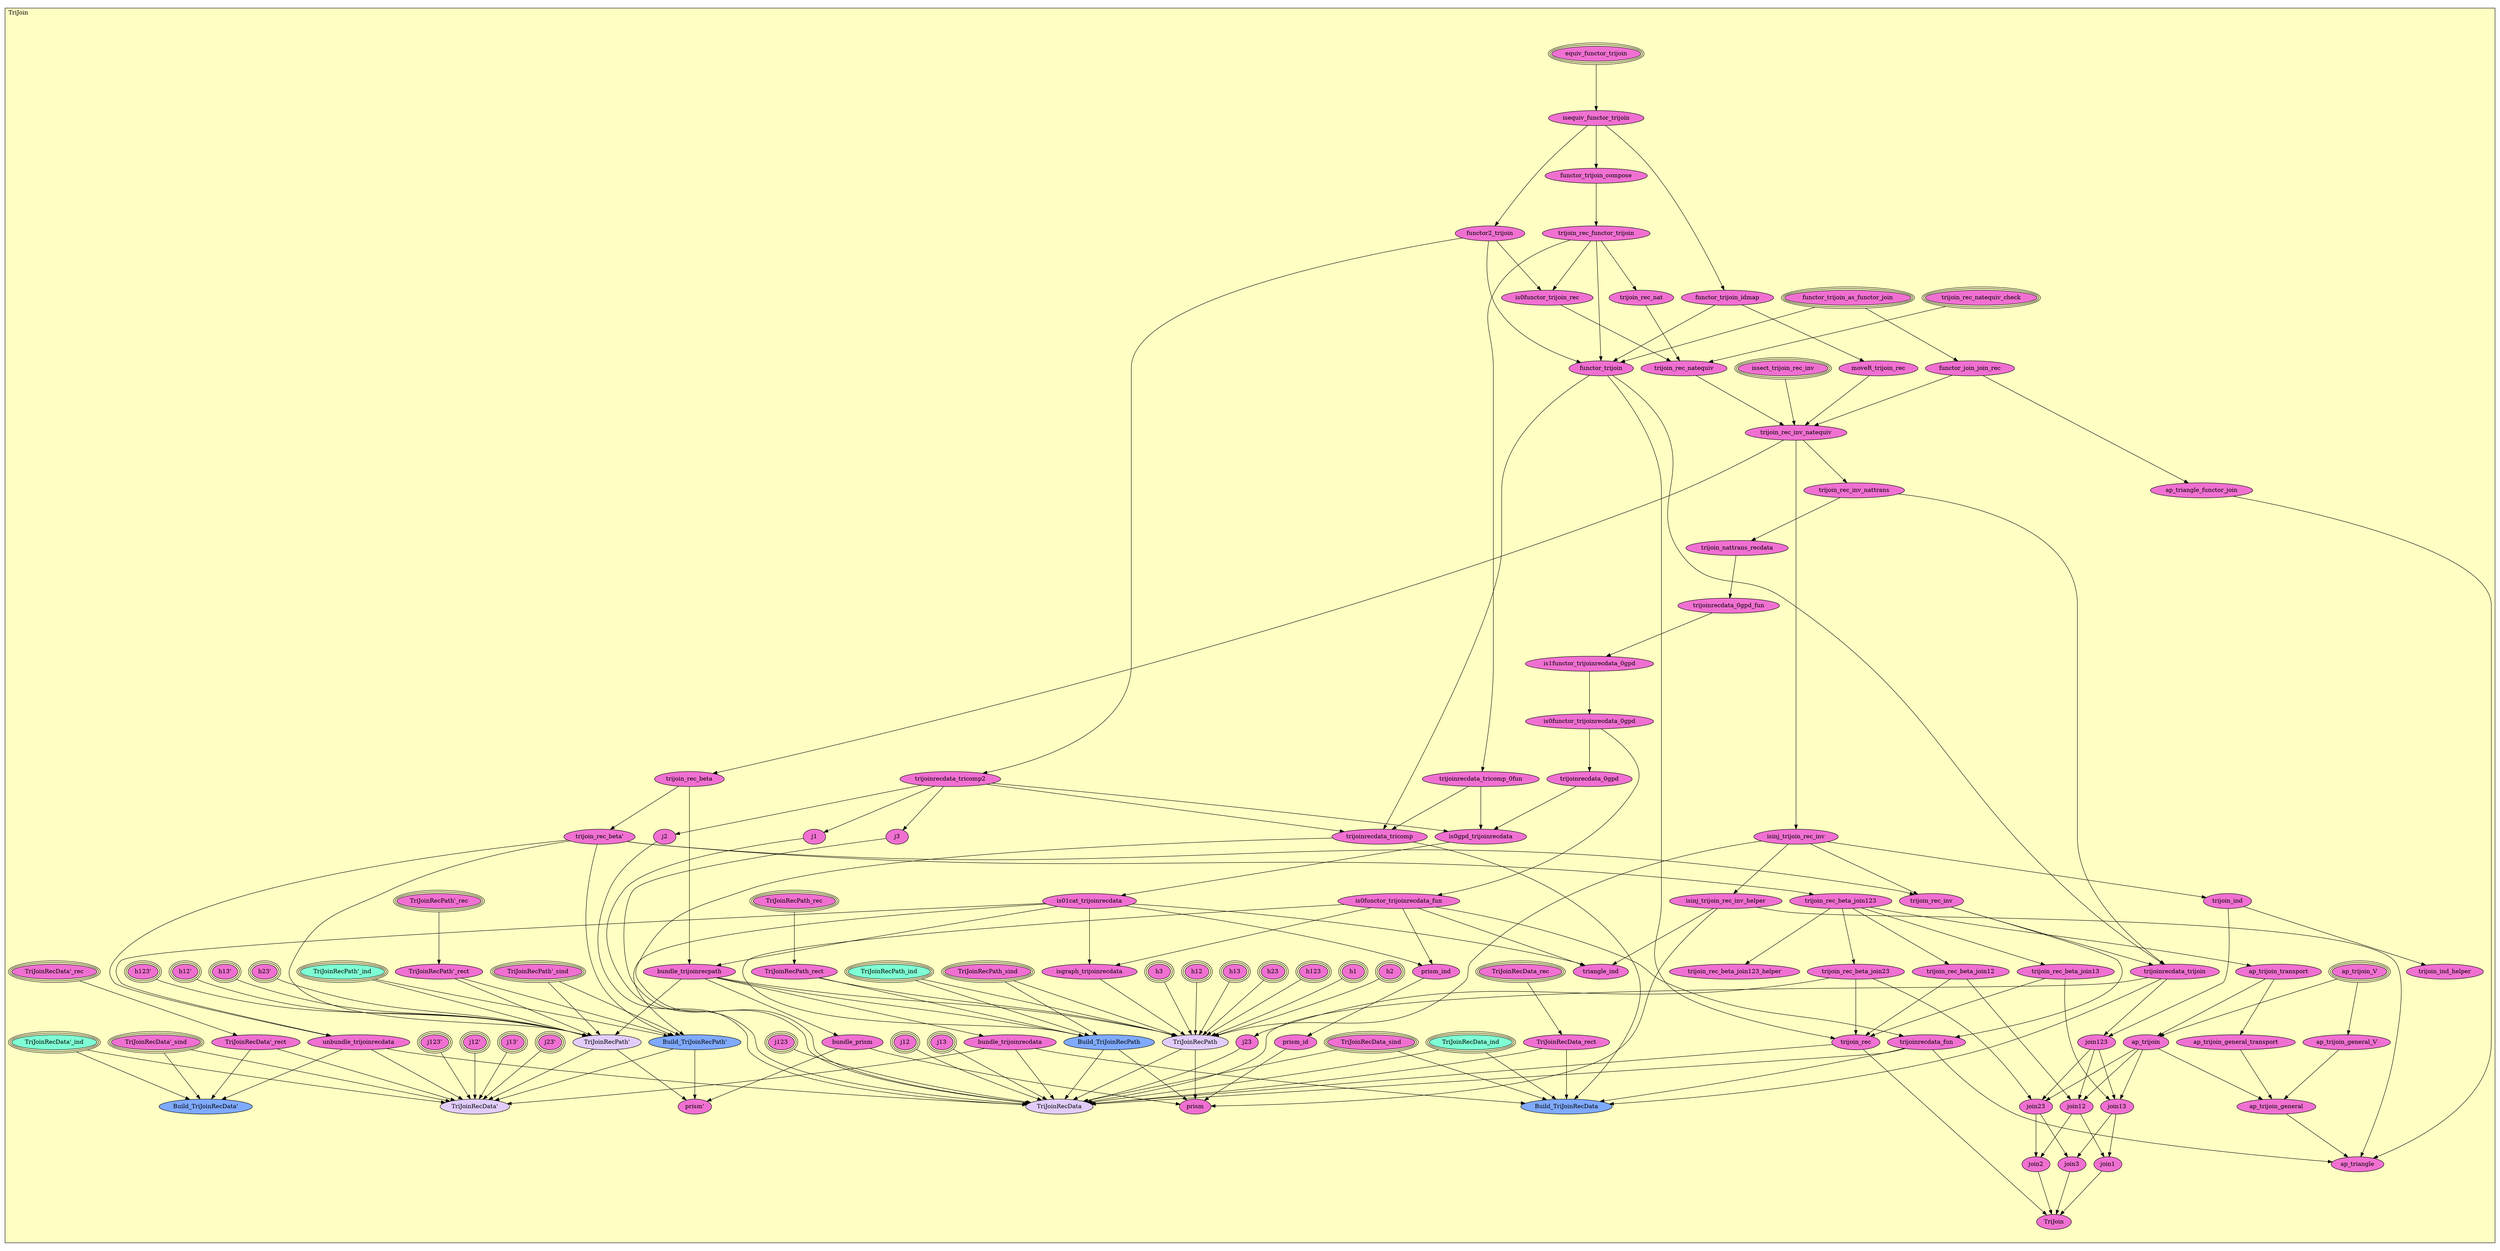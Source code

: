 digraph HoTT_Homotopy_Join_TriJoin {
  graph [ratio=0.5]
  node [style=filled]
TriJoin_functor_trijoin_as_functor_join [label="functor_trijoin_as_functor_join", URL=<TriJoin.html#functor_trijoin_as_functor_join>, peripheries=3, fillcolor="#F070D1"] ;
TriJoin_functor_join_join_rec [label="functor_join_join_rec", URL=<TriJoin.html#functor_join_join_rec>, fillcolor="#F070D1"] ;
TriJoin_ap_triangle_functor_join [label="ap_triangle_functor_join", URL=<TriJoin.html#ap_triangle_functor_join>, fillcolor="#F070D1"] ;
TriJoin_equiv_functor_trijoin [label="equiv_functor_trijoin", URL=<TriJoin.html#equiv_functor_trijoin>, peripheries=3, fillcolor="#F070D1"] ;
TriJoin_isequiv_functor_trijoin [label="isequiv_functor_trijoin", URL=<TriJoin.html#isequiv_functor_trijoin>, fillcolor="#F070D1"] ;
TriJoin_functor2_trijoin [label="functor2_trijoin", URL=<TriJoin.html#functor2_trijoin>, fillcolor="#F070D1"] ;
TriJoin_functor_trijoin_idmap [label="functor_trijoin_idmap", URL=<TriJoin.html#functor_trijoin_idmap>, fillcolor="#F070D1"] ;
TriJoin_functor_trijoin_compose [label="functor_trijoin_compose", URL=<TriJoin.html#functor_trijoin_compose>, fillcolor="#F070D1"] ;
TriJoin_trijoin_rec_functor_trijoin [label="trijoin_rec_functor_trijoin", URL=<TriJoin.html#trijoin_rec_functor_trijoin>, fillcolor="#F070D1"] ;
TriJoin_functor_trijoin [label="functor_trijoin", URL=<TriJoin.html#functor_trijoin>, fillcolor="#F070D1"] ;
TriJoin_trijoinrecdata_tricomp2 [label="trijoinrecdata_tricomp2", URL=<TriJoin.html#trijoinrecdata_tricomp2>, fillcolor="#F070D1"] ;
TriJoin_trijoinrecdata_tricomp_0fun [label="trijoinrecdata_tricomp_0fun", URL=<TriJoin.html#trijoinrecdata_tricomp_0fun>, fillcolor="#F070D1"] ;
TriJoin_trijoinrecdata_tricomp [label="trijoinrecdata_tricomp", URL=<TriJoin.html#trijoinrecdata_tricomp>, fillcolor="#F070D1"] ;
TriJoin_moveR_trijoin_rec [label="moveR_trijoin_rec", URL=<TriJoin.html#moveR_trijoin_rec>, fillcolor="#F070D1"] ;
TriJoin_issect_trijoin_rec_inv [label="issect_trijoin_rec_inv", URL=<TriJoin.html#issect_trijoin_rec_inv>, peripheries=3, fillcolor="#F070D1"] ;
TriJoin_trijoin_rec_nat [label="trijoin_rec_nat", URL=<TriJoin.html#trijoin_rec_nat>, fillcolor="#F070D1"] ;
TriJoin_is0functor_trijoin_rec [label="is0functor_trijoin_rec", URL=<TriJoin.html#is0functor_trijoin_rec>, fillcolor="#F070D1"] ;
TriJoin_trijoin_rec_natequiv_check [label="trijoin_rec_natequiv_check", URL=<TriJoin.html#trijoin_rec_natequiv_check>, peripheries=3, fillcolor="#F070D1"] ;
TriJoin_trijoin_rec_natequiv [label="trijoin_rec_natequiv", URL=<TriJoin.html#trijoin_rec_natequiv>, fillcolor="#F070D1"] ;
TriJoin_trijoin_rec_inv_natequiv [label="trijoin_rec_inv_natequiv", URL=<TriJoin.html#trijoin_rec_inv_natequiv>, fillcolor="#F070D1"] ;
TriJoin_trijoin_rec_inv_nattrans [label="trijoin_rec_inv_nattrans", URL=<TriJoin.html#trijoin_rec_inv_nattrans>, fillcolor="#F070D1"] ;
TriJoin_trijoin_nattrans_recdata [label="trijoin_nattrans_recdata", URL=<TriJoin.html#trijoin_nattrans_recdata>, fillcolor="#F070D1"] ;
TriJoin_trijoinrecdata_0gpd_fun [label="trijoinrecdata_0gpd_fun", URL=<TriJoin.html#trijoinrecdata_0gpd_fun>, fillcolor="#F070D1"] ;
TriJoin_is1functor_trijoinrecdata_0gpd [label="is1functor_trijoinrecdata_0gpd", URL=<TriJoin.html#is1functor_trijoinrecdata_0gpd>, fillcolor="#F070D1"] ;
TriJoin_is0functor_trijoinrecdata_0gpd [label="is0functor_trijoinrecdata_0gpd", URL=<TriJoin.html#is0functor_trijoinrecdata_0gpd>, fillcolor="#F070D1"] ;
TriJoin_is0functor_trijoinrecdata_fun [label="is0functor_trijoinrecdata_fun", URL=<TriJoin.html#is0functor_trijoinrecdata_fun>, fillcolor="#F070D1"] ;
TriJoin_trijoinrecdata_0gpd [label="trijoinrecdata_0gpd", URL=<TriJoin.html#trijoinrecdata_0gpd>, fillcolor="#F070D1"] ;
TriJoin_is0gpd_trijoinrecdata [label="is0gpd_trijoinrecdata", URL=<TriJoin.html#is0gpd_trijoinrecdata>, fillcolor="#F070D1"] ;
TriJoin_is01cat_trijoinrecdata [label="is01cat_trijoinrecdata", URL=<TriJoin.html#is01cat_trijoinrecdata>, fillcolor="#F070D1"] ;
TriJoin_isgraph_trijoinrecdata [label="isgraph_trijoinrecdata", URL=<TriJoin.html#isgraph_trijoinrecdata>, fillcolor="#F070D1"] ;
TriJoin_prism_ind [label="prism_ind", URL=<TriJoin.html#prism_ind>, fillcolor="#F070D1"] ;
TriJoin_isinj_trijoin_rec_inv [label="isinj_trijoin_rec_inv", URL=<TriJoin.html#isinj_trijoin_rec_inv>, fillcolor="#F070D1"] ;
TriJoin_isinj_trijoin_rec_inv_helper [label="isinj_trijoin_rec_inv_helper", URL=<TriJoin.html#isinj_trijoin_rec_inv_helper>, fillcolor="#F070D1"] ;
TriJoin_triangle_ind [label="triangle_ind", URL=<TriJoin.html#triangle_ind>, fillcolor="#F070D1"] ;
TriJoin_trijoin_rec_beta [label="trijoin_rec_beta", URL=<TriJoin.html#trijoin_rec_beta>, fillcolor="#F070D1"] ;
TriJoin_trijoin_rec_beta_ [label="trijoin_rec_beta'", URL=<TriJoin.html#trijoin_rec_beta'>, fillcolor="#F070D1"] ;
TriJoin_bundle_trijoinrecpath [label="bundle_trijoinrecpath", URL=<TriJoin.html#bundle_trijoinrecpath>, fillcolor="#F070D1"] ;
TriJoin_bundle_prism [label="bundle_prism", URL=<TriJoin.html#bundle_prism>, fillcolor="#F070D1"] ;
TriJoin_unbundle_trijoinrecdata [label="unbundle_trijoinrecdata", URL=<TriJoin.html#unbundle_trijoinrecdata>, fillcolor="#F070D1"] ;
TriJoin_bundle_trijoinrecdata [label="bundle_trijoinrecdata", URL=<TriJoin.html#bundle_trijoinrecdata>, fillcolor="#F070D1"] ;
TriJoin_h123_ [label="h123'", URL=<TriJoin.html#h123'>, peripheries=3, fillcolor="#F070D1"] ;
TriJoin_h23_ [label="h23'", URL=<TriJoin.html#h23'>, peripheries=3, fillcolor="#F070D1"] ;
TriJoin_h13_ [label="h13'", URL=<TriJoin.html#h13'>, peripheries=3, fillcolor="#F070D1"] ;
TriJoin_h12_ [label="h12'", URL=<TriJoin.html#h12'>, peripheries=3, fillcolor="#F070D1"] ;
TriJoin_TriJoinRecPath__sind [label="TriJoinRecPath'_sind", URL=<TriJoin.html#TriJoinRecPath'_sind>, peripheries=3, fillcolor="#F070D1"] ;
TriJoin_TriJoinRecPath__rec [label="TriJoinRecPath'_rec", URL=<TriJoin.html#TriJoinRecPath'_rec>, peripheries=3, fillcolor="#F070D1"] ;
TriJoin_TriJoinRecPath__ind [label="TriJoinRecPath'_ind", URL=<TriJoin.html#TriJoinRecPath'_ind>, peripheries=3, fillcolor="#7FFFD4"] ;
TriJoin_TriJoinRecPath__rect [label="TriJoinRecPath'_rect", URL=<TriJoin.html#TriJoinRecPath'_rect>, fillcolor="#F070D1"] ;
TriJoin_Build_TriJoinRecPath_ [label="Build_TriJoinRecPath'", URL=<TriJoin.html#Build_TriJoinRecPath'>, fillcolor="#7FAAFF"] ;
TriJoin_TriJoinRecPath_ [label="TriJoinRecPath'", URL=<TriJoin.html#TriJoinRecPath'>, fillcolor="#E2CDFA"] ;
TriJoin_prism_ [label="prism'", URL=<TriJoin.html#prism'>, fillcolor="#F070D1"] ;
TriJoin_j123_ [label="j123'", URL=<TriJoin.html#j123'>, peripheries=3, fillcolor="#F070D1"] ;
TriJoin_j23_ [label="j23'", URL=<TriJoin.html#j23'>, peripheries=3, fillcolor="#F070D1"] ;
TriJoin_j13_ [label="j13'", URL=<TriJoin.html#j13'>, peripheries=3, fillcolor="#F070D1"] ;
TriJoin_j12_ [label="j12'", URL=<TriJoin.html#j12'>, peripheries=3, fillcolor="#F070D1"] ;
TriJoin_TriJoinRecData__sind [label="TriJoinRecData'_sind", URL=<TriJoin.html#TriJoinRecData'_sind>, peripheries=3, fillcolor="#F070D1"] ;
TriJoin_TriJoinRecData__rec [label="TriJoinRecData'_rec", URL=<TriJoin.html#TriJoinRecData'_rec>, peripheries=3, fillcolor="#F070D1"] ;
TriJoin_TriJoinRecData__ind [label="TriJoinRecData'_ind", URL=<TriJoin.html#TriJoinRecData'_ind>, peripheries=3, fillcolor="#7FFFD4"] ;
TriJoin_TriJoinRecData__rect [label="TriJoinRecData'_rect", URL=<TriJoin.html#TriJoinRecData'_rect>, fillcolor="#F070D1"] ;
TriJoin_Build_TriJoinRecData_ [label="Build_TriJoinRecData'", URL=<TriJoin.html#Build_TriJoinRecData'>, fillcolor="#7FAAFF"] ;
TriJoin_TriJoinRecData_ [label="TriJoinRecData'", URL=<TriJoin.html#TriJoinRecData'>, fillcolor="#E2CDFA"] ;
TriJoin_h123 [label="h123", URL=<TriJoin.html#h123>, peripheries=3, fillcolor="#F070D1"] ;
TriJoin_h23 [label="h23", URL=<TriJoin.html#h23>, peripheries=3, fillcolor="#F070D1"] ;
TriJoin_h13 [label="h13", URL=<TriJoin.html#h13>, peripheries=3, fillcolor="#F070D1"] ;
TriJoin_h12 [label="h12", URL=<TriJoin.html#h12>, peripheries=3, fillcolor="#F070D1"] ;
TriJoin_h3 [label="h3", URL=<TriJoin.html#h3>, peripheries=3, fillcolor="#F070D1"] ;
TriJoin_h2 [label="h2", URL=<TriJoin.html#h2>, peripheries=3, fillcolor="#F070D1"] ;
TriJoin_h1 [label="h1", URL=<TriJoin.html#h1>, peripheries=3, fillcolor="#F070D1"] ;
TriJoin_TriJoinRecPath_sind [label="TriJoinRecPath_sind", URL=<TriJoin.html#TriJoinRecPath_sind>, peripheries=3, fillcolor="#F070D1"] ;
TriJoin_TriJoinRecPath_rec [label="TriJoinRecPath_rec", URL=<TriJoin.html#TriJoinRecPath_rec>, peripheries=3, fillcolor="#F070D1"] ;
TriJoin_TriJoinRecPath_ind [label="TriJoinRecPath_ind", URL=<TriJoin.html#TriJoinRecPath_ind>, peripheries=3, fillcolor="#7FFFD4"] ;
TriJoin_TriJoinRecPath_rect [label="TriJoinRecPath_rect", URL=<TriJoin.html#TriJoinRecPath_rect>, fillcolor="#F070D1"] ;
TriJoin_Build_TriJoinRecPath [label="Build_TriJoinRecPath", URL=<TriJoin.html#Build_TriJoinRecPath>, fillcolor="#7FAAFF"] ;
TriJoin_TriJoinRecPath [label="TriJoinRecPath", URL=<TriJoin.html#TriJoinRecPath>, fillcolor="#E2CDFA"] ;
TriJoin_prism_id [label="prism_id", URL=<TriJoin.html#prism_id>, fillcolor="#F070D1"] ;
TriJoin_prism [label="prism", URL=<TriJoin.html#prism>, fillcolor="#F070D1"] ;
TriJoin_trijoin_rec_inv [label="trijoin_rec_inv", URL=<TriJoin.html#trijoin_rec_inv>, fillcolor="#F070D1"] ;
TriJoin_trijoinrecdata_trijoin [label="trijoinrecdata_trijoin", URL=<TriJoin.html#trijoinrecdata_trijoin>, fillcolor="#F070D1"] ;
TriJoin_trijoinrecdata_fun [label="trijoinrecdata_fun", URL=<TriJoin.html#trijoinrecdata_fun>, fillcolor="#F070D1"] ;
TriJoin_trijoin_rec_beta_join123 [label="trijoin_rec_beta_join123", URL=<TriJoin.html#trijoin_rec_beta_join123>, fillcolor="#F070D1"] ;
TriJoin_trijoin_rec_beta_join123_helper [label="trijoin_rec_beta_join123_helper", URL=<TriJoin.html#trijoin_rec_beta_join123_helper>, fillcolor="#F070D1"] ;
TriJoin_trijoin_rec_beta_join23 [label="trijoin_rec_beta_join23", URL=<TriJoin.html#trijoin_rec_beta_join23>, fillcolor="#F070D1"] ;
TriJoin_trijoin_rec_beta_join13 [label="trijoin_rec_beta_join13", URL=<TriJoin.html#trijoin_rec_beta_join13>, fillcolor="#F070D1"] ;
TriJoin_trijoin_rec_beta_join12 [label="trijoin_rec_beta_join12", URL=<TriJoin.html#trijoin_rec_beta_join12>, fillcolor="#F070D1"] ;
TriJoin_trijoin_rec [label="trijoin_rec", URL=<TriJoin.html#trijoin_rec>, fillcolor="#F070D1"] ;
TriJoin_j123 [label="j123", URL=<TriJoin.html#j123>, peripheries=3, fillcolor="#F070D1"] ;
TriJoin_j23 [label="j23", URL=<TriJoin.html#j23>, fillcolor="#F070D1"] ;
TriJoin_j13 [label="j13", URL=<TriJoin.html#j13>, peripheries=3, fillcolor="#F070D1"] ;
TriJoin_j12 [label="j12", URL=<TriJoin.html#j12>, peripheries=3, fillcolor="#F070D1"] ;
TriJoin_j3 [label="j3", URL=<TriJoin.html#j3>, fillcolor="#F070D1"] ;
TriJoin_j2 [label="j2", URL=<TriJoin.html#j2>, fillcolor="#F070D1"] ;
TriJoin_j1 [label="j1", URL=<TriJoin.html#j1>, fillcolor="#F070D1"] ;
TriJoin_TriJoinRecData_sind [label="TriJoinRecData_sind", URL=<TriJoin.html#TriJoinRecData_sind>, peripheries=3, fillcolor="#F070D1"] ;
TriJoin_TriJoinRecData_rec [label="TriJoinRecData_rec", URL=<TriJoin.html#TriJoinRecData_rec>, peripheries=3, fillcolor="#F070D1"] ;
TriJoin_TriJoinRecData_ind [label="TriJoinRecData_ind", URL=<TriJoin.html#TriJoinRecData_ind>, peripheries=3, fillcolor="#7FFFD4"] ;
TriJoin_TriJoinRecData_rect [label="TriJoinRecData_rect", URL=<TriJoin.html#TriJoinRecData_rect>, fillcolor="#F070D1"] ;
TriJoin_Build_TriJoinRecData [label="Build_TriJoinRecData", URL=<TriJoin.html#Build_TriJoinRecData>, fillcolor="#7FAAFF"] ;
TriJoin_TriJoinRecData [label="TriJoinRecData", URL=<TriJoin.html#TriJoinRecData>, fillcolor="#E2CDFA"] ;
TriJoin_trijoin_ind [label="trijoin_ind", URL=<TriJoin.html#trijoin_ind>, fillcolor="#F070D1"] ;
TriJoin_trijoin_ind_helper [label="trijoin_ind_helper", URL=<TriJoin.html#trijoin_ind_helper>, fillcolor="#F070D1"] ;
TriJoin_ap_trijoin_V [label="ap_trijoin_V", URL=<TriJoin.html#ap_trijoin_V>, peripheries=3, fillcolor="#F070D1"] ;
TriJoin_ap_trijoin_general_V [label="ap_trijoin_general_V", URL=<TriJoin.html#ap_trijoin_general_V>, fillcolor="#F070D1"] ;
TriJoin_ap_trijoin_transport [label="ap_trijoin_transport", URL=<TriJoin.html#ap_trijoin_transport>, fillcolor="#F070D1"] ;
TriJoin_ap_trijoin_general_transport [label="ap_trijoin_general_transport", URL=<TriJoin.html#ap_trijoin_general_transport>, fillcolor="#F070D1"] ;
TriJoin_ap_trijoin [label="ap_trijoin", URL=<TriJoin.html#ap_trijoin>, fillcolor="#F070D1"] ;
TriJoin_ap_trijoin_general [label="ap_trijoin_general", URL=<TriJoin.html#ap_trijoin_general>, fillcolor="#F070D1"] ;
TriJoin_ap_triangle [label="ap_triangle", URL=<TriJoin.html#ap_triangle>, fillcolor="#F070D1"] ;
TriJoin_join123 [label="join123", URL=<TriJoin.html#join123>, fillcolor="#F070D1"] ;
TriJoin_join23 [label="join23", URL=<TriJoin.html#join23>, fillcolor="#F070D1"] ;
TriJoin_join13 [label="join13", URL=<TriJoin.html#join13>, fillcolor="#F070D1"] ;
TriJoin_join12 [label="join12", URL=<TriJoin.html#join12>, fillcolor="#F070D1"] ;
TriJoin_join3 [label="join3", URL=<TriJoin.html#join3>, fillcolor="#F070D1"] ;
TriJoin_join2 [label="join2", URL=<TriJoin.html#join2>, fillcolor="#F070D1"] ;
TriJoin_join1 [label="join1", URL=<TriJoin.html#join1>, fillcolor="#F070D1"] ;
TriJoin_TriJoin [label="TriJoin", URL=<TriJoin.html#TriJoin>, fillcolor="#F070D1"] ;
  TriJoin_functor_trijoin_as_functor_join -> TriJoin_functor_join_join_rec [] ;
  TriJoin_functor_trijoin_as_functor_join -> TriJoin_functor_trijoin [] ;
  TriJoin_functor_join_join_rec -> TriJoin_ap_triangle_functor_join [] ;
  TriJoin_functor_join_join_rec -> TriJoin_trijoin_rec_inv_natequiv [] ;
  TriJoin_ap_triangle_functor_join -> TriJoin_ap_triangle [] ;
  TriJoin_equiv_functor_trijoin -> TriJoin_isequiv_functor_trijoin [] ;
  TriJoin_isequiv_functor_trijoin -> TriJoin_functor2_trijoin [] ;
  TriJoin_isequiv_functor_trijoin -> TriJoin_functor_trijoin_idmap [] ;
  TriJoin_isequiv_functor_trijoin -> TriJoin_functor_trijoin_compose [] ;
  TriJoin_functor2_trijoin -> TriJoin_functor_trijoin [] ;
  TriJoin_functor2_trijoin -> TriJoin_trijoinrecdata_tricomp2 [] ;
  TriJoin_functor2_trijoin -> TriJoin_is0functor_trijoin_rec [] ;
  TriJoin_functor_trijoin_idmap -> TriJoin_functor_trijoin [] ;
  TriJoin_functor_trijoin_idmap -> TriJoin_moveR_trijoin_rec [] ;
  TriJoin_functor_trijoin_compose -> TriJoin_trijoin_rec_functor_trijoin [] ;
  TriJoin_trijoin_rec_functor_trijoin -> TriJoin_functor_trijoin [] ;
  TriJoin_trijoin_rec_functor_trijoin -> TriJoin_trijoinrecdata_tricomp_0fun [] ;
  TriJoin_trijoin_rec_functor_trijoin -> TriJoin_trijoin_rec_nat [] ;
  TriJoin_trijoin_rec_functor_trijoin -> TriJoin_is0functor_trijoin_rec [] ;
  TriJoin_functor_trijoin -> TriJoin_trijoinrecdata_tricomp [] ;
  TriJoin_functor_trijoin -> TriJoin_trijoinrecdata_trijoin [] ;
  TriJoin_functor_trijoin -> TriJoin_trijoin_rec [] ;
  TriJoin_trijoinrecdata_tricomp2 -> TriJoin_trijoinrecdata_tricomp [] ;
  TriJoin_trijoinrecdata_tricomp2 -> TriJoin_is0gpd_trijoinrecdata [] ;
  TriJoin_trijoinrecdata_tricomp2 -> TriJoin_j3 [] ;
  TriJoin_trijoinrecdata_tricomp2 -> TriJoin_j2 [] ;
  TriJoin_trijoinrecdata_tricomp2 -> TriJoin_j1 [] ;
  TriJoin_trijoinrecdata_tricomp_0fun -> TriJoin_trijoinrecdata_tricomp [] ;
  TriJoin_trijoinrecdata_tricomp_0fun -> TriJoin_is0gpd_trijoinrecdata [] ;
  TriJoin_trijoinrecdata_tricomp -> TriJoin_Build_TriJoinRecData [] ;
  TriJoin_trijoinrecdata_tricomp -> TriJoin_TriJoinRecData [] ;
  TriJoin_moveR_trijoin_rec -> TriJoin_trijoin_rec_inv_natequiv [] ;
  TriJoin_issect_trijoin_rec_inv -> TriJoin_trijoin_rec_inv_natequiv [] ;
  TriJoin_trijoin_rec_nat -> TriJoin_trijoin_rec_natequiv [] ;
  TriJoin_is0functor_trijoin_rec -> TriJoin_trijoin_rec_natequiv [] ;
  TriJoin_trijoin_rec_natequiv_check -> TriJoin_trijoin_rec_natequiv [] ;
  TriJoin_trijoin_rec_natequiv -> TriJoin_trijoin_rec_inv_natequiv [] ;
  TriJoin_trijoin_rec_inv_natequiv -> TriJoin_trijoin_rec_inv_nattrans [] ;
  TriJoin_trijoin_rec_inv_natequiv -> TriJoin_isinj_trijoin_rec_inv [] ;
  TriJoin_trijoin_rec_inv_natequiv -> TriJoin_trijoin_rec_beta [] ;
  TriJoin_trijoin_rec_inv_nattrans -> TriJoin_trijoin_nattrans_recdata [] ;
  TriJoin_trijoin_rec_inv_nattrans -> TriJoin_trijoinrecdata_trijoin [] ;
  TriJoin_trijoin_nattrans_recdata -> TriJoin_trijoinrecdata_0gpd_fun [] ;
  TriJoin_trijoinrecdata_0gpd_fun -> TriJoin_is1functor_trijoinrecdata_0gpd [] ;
  TriJoin_is1functor_trijoinrecdata_0gpd -> TriJoin_is0functor_trijoinrecdata_0gpd [] ;
  TriJoin_is0functor_trijoinrecdata_0gpd -> TriJoin_is0functor_trijoinrecdata_fun [] ;
  TriJoin_is0functor_trijoinrecdata_0gpd -> TriJoin_trijoinrecdata_0gpd [] ;
  TriJoin_is0functor_trijoinrecdata_fun -> TriJoin_isgraph_trijoinrecdata [] ;
  TriJoin_is0functor_trijoinrecdata_fun -> TriJoin_prism_ind [] ;
  TriJoin_is0functor_trijoinrecdata_fun -> TriJoin_triangle_ind [] ;
  TriJoin_is0functor_trijoinrecdata_fun -> TriJoin_Build_TriJoinRecPath [] ;
  TriJoin_is0functor_trijoinrecdata_fun -> TriJoin_trijoinrecdata_fun [] ;
  TriJoin_trijoinrecdata_0gpd -> TriJoin_is0gpd_trijoinrecdata [] ;
  TriJoin_is0gpd_trijoinrecdata -> TriJoin_is01cat_trijoinrecdata [] ;
  TriJoin_is01cat_trijoinrecdata -> TriJoin_isgraph_trijoinrecdata [] ;
  TriJoin_is01cat_trijoinrecdata -> TriJoin_prism_ind [] ;
  TriJoin_is01cat_trijoinrecdata -> TriJoin_triangle_ind [] ;
  TriJoin_is01cat_trijoinrecdata -> TriJoin_bundle_trijoinrecpath [] ;
  TriJoin_is01cat_trijoinrecdata -> TriJoin_unbundle_trijoinrecdata [] ;
  TriJoin_is01cat_trijoinrecdata -> TriJoin_Build_TriJoinRecPath_ [] ;
  TriJoin_isgraph_trijoinrecdata -> TriJoin_TriJoinRecPath [] ;
  TriJoin_prism_ind -> TriJoin_prism_id [] ;
  TriJoin_isinj_trijoin_rec_inv -> TriJoin_isinj_trijoin_rec_inv_helper [] ;
  TriJoin_isinj_trijoin_rec_inv -> TriJoin_TriJoinRecPath [] ;
  TriJoin_isinj_trijoin_rec_inv -> TriJoin_trijoin_rec_inv [] ;
  TriJoin_isinj_trijoin_rec_inv -> TriJoin_trijoin_ind [] ;
  TriJoin_isinj_trijoin_rec_inv_helper -> TriJoin_triangle_ind [] ;
  TriJoin_isinj_trijoin_rec_inv_helper -> TriJoin_prism [] ;
  TriJoin_isinj_trijoin_rec_inv_helper -> TriJoin_ap_triangle [] ;
  TriJoin_trijoin_rec_beta -> TriJoin_trijoin_rec_beta_ [] ;
  TriJoin_trijoin_rec_beta -> TriJoin_bundle_trijoinrecpath [] ;
  TriJoin_trijoin_rec_beta_ -> TriJoin_unbundle_trijoinrecdata [] ;
  TriJoin_trijoin_rec_beta_ -> TriJoin_Build_TriJoinRecPath_ [] ;
  TriJoin_trijoin_rec_beta_ -> TriJoin_TriJoinRecPath_ [] ;
  TriJoin_trijoin_rec_beta_ -> TriJoin_trijoin_rec_inv [] ;
  TriJoin_trijoin_rec_beta_ -> TriJoin_trijoin_rec_beta_join123 [] ;
  TriJoin_bundle_trijoinrecpath -> TriJoin_bundle_prism [] ;
  TriJoin_bundle_trijoinrecpath -> TriJoin_bundle_trijoinrecdata [] ;
  TriJoin_bundle_trijoinrecpath -> TriJoin_TriJoinRecPath_ [] ;
  TriJoin_bundle_trijoinrecpath -> TriJoin_Build_TriJoinRecPath [] ;
  TriJoin_bundle_trijoinrecpath -> TriJoin_TriJoinRecPath [] ;
  TriJoin_bundle_prism -> TriJoin_prism_ [] ;
  TriJoin_bundle_prism -> TriJoin_prism [] ;
  TriJoin_unbundle_trijoinrecdata -> TriJoin_Build_TriJoinRecData_ [] ;
  TriJoin_unbundle_trijoinrecdata -> TriJoin_TriJoinRecData_ [] ;
  TriJoin_unbundle_trijoinrecdata -> TriJoin_TriJoinRecData [] ;
  TriJoin_bundle_trijoinrecdata -> TriJoin_TriJoinRecData_ [] ;
  TriJoin_bundle_trijoinrecdata -> TriJoin_Build_TriJoinRecData [] ;
  TriJoin_bundle_trijoinrecdata -> TriJoin_TriJoinRecData [] ;
  TriJoin_h123_ -> TriJoin_TriJoinRecPath_ [] ;
  TriJoin_h23_ -> TriJoin_TriJoinRecPath_ [] ;
  TriJoin_h13_ -> TriJoin_TriJoinRecPath_ [] ;
  TriJoin_h12_ -> TriJoin_TriJoinRecPath_ [] ;
  TriJoin_TriJoinRecPath__sind -> TriJoin_Build_TriJoinRecPath_ [] ;
  TriJoin_TriJoinRecPath__sind -> TriJoin_TriJoinRecPath_ [] ;
  TriJoin_TriJoinRecPath__rec -> TriJoin_TriJoinRecPath__rect [] ;
  TriJoin_TriJoinRecPath__ind -> TriJoin_Build_TriJoinRecPath_ [] ;
  TriJoin_TriJoinRecPath__ind -> TriJoin_TriJoinRecPath_ [] ;
  TriJoin_TriJoinRecPath__rect -> TriJoin_Build_TriJoinRecPath_ [] ;
  TriJoin_TriJoinRecPath__rect -> TriJoin_TriJoinRecPath_ [] ;
  TriJoin_Build_TriJoinRecPath_ -> TriJoin_prism_ [] ;
  TriJoin_Build_TriJoinRecPath_ -> TriJoin_TriJoinRecData_ [] ;
  TriJoin_TriJoinRecPath_ -> TriJoin_prism_ [] ;
  TriJoin_TriJoinRecPath_ -> TriJoin_TriJoinRecData_ [] ;
  TriJoin_j123_ -> TriJoin_TriJoinRecData_ [] ;
  TriJoin_j23_ -> TriJoin_TriJoinRecData_ [] ;
  TriJoin_j13_ -> TriJoin_TriJoinRecData_ [] ;
  TriJoin_j12_ -> TriJoin_TriJoinRecData_ [] ;
  TriJoin_TriJoinRecData__sind -> TriJoin_Build_TriJoinRecData_ [] ;
  TriJoin_TriJoinRecData__sind -> TriJoin_TriJoinRecData_ [] ;
  TriJoin_TriJoinRecData__rec -> TriJoin_TriJoinRecData__rect [] ;
  TriJoin_TriJoinRecData__ind -> TriJoin_Build_TriJoinRecData_ [] ;
  TriJoin_TriJoinRecData__ind -> TriJoin_TriJoinRecData_ [] ;
  TriJoin_TriJoinRecData__rect -> TriJoin_Build_TriJoinRecData_ [] ;
  TriJoin_TriJoinRecData__rect -> TriJoin_TriJoinRecData_ [] ;
  TriJoin_h123 -> TriJoin_TriJoinRecPath [] ;
  TriJoin_h23 -> TriJoin_TriJoinRecPath [] ;
  TriJoin_h13 -> TriJoin_TriJoinRecPath [] ;
  TriJoin_h12 -> TriJoin_TriJoinRecPath [] ;
  TriJoin_h3 -> TriJoin_TriJoinRecPath [] ;
  TriJoin_h2 -> TriJoin_TriJoinRecPath [] ;
  TriJoin_h1 -> TriJoin_TriJoinRecPath [] ;
  TriJoin_TriJoinRecPath_sind -> TriJoin_Build_TriJoinRecPath [] ;
  TriJoin_TriJoinRecPath_sind -> TriJoin_TriJoinRecPath [] ;
  TriJoin_TriJoinRecPath_rec -> TriJoin_TriJoinRecPath_rect [] ;
  TriJoin_TriJoinRecPath_ind -> TriJoin_Build_TriJoinRecPath [] ;
  TriJoin_TriJoinRecPath_ind -> TriJoin_TriJoinRecPath [] ;
  TriJoin_TriJoinRecPath_rect -> TriJoin_Build_TriJoinRecPath [] ;
  TriJoin_TriJoinRecPath_rect -> TriJoin_TriJoinRecPath [] ;
  TriJoin_Build_TriJoinRecPath -> TriJoin_prism [] ;
  TriJoin_Build_TriJoinRecPath -> TriJoin_TriJoinRecData [] ;
  TriJoin_TriJoinRecPath -> TriJoin_prism [] ;
  TriJoin_TriJoinRecPath -> TriJoin_TriJoinRecData [] ;
  TriJoin_prism_id -> TriJoin_prism [] ;
  TriJoin_trijoin_rec_inv -> TriJoin_trijoinrecdata_trijoin [] ;
  TriJoin_trijoin_rec_inv -> TriJoin_trijoinrecdata_fun [] ;
  TriJoin_trijoinrecdata_trijoin -> TriJoin_Build_TriJoinRecData [] ;
  TriJoin_trijoinrecdata_trijoin -> TriJoin_TriJoinRecData [] ;
  TriJoin_trijoinrecdata_trijoin -> TriJoin_join123 [] ;
  TriJoin_trijoinrecdata_fun -> TriJoin_Build_TriJoinRecData [] ;
  TriJoin_trijoinrecdata_fun -> TriJoin_TriJoinRecData [] ;
  TriJoin_trijoinrecdata_fun -> TriJoin_ap_triangle [] ;
  TriJoin_trijoin_rec_beta_join123 -> TriJoin_trijoin_rec_beta_join123_helper [] ;
  TriJoin_trijoin_rec_beta_join123 -> TriJoin_trijoin_rec_beta_join23 [] ;
  TriJoin_trijoin_rec_beta_join123 -> TriJoin_trijoin_rec_beta_join13 [] ;
  TriJoin_trijoin_rec_beta_join123 -> TriJoin_trijoin_rec_beta_join12 [] ;
  TriJoin_trijoin_rec_beta_join123 -> TriJoin_ap_trijoin_transport [] ;
  TriJoin_trijoin_rec_beta_join23 -> TriJoin_trijoin_rec [] ;
  TriJoin_trijoin_rec_beta_join23 -> TriJoin_j23 [] ;
  TriJoin_trijoin_rec_beta_join23 -> TriJoin_join23 [] ;
  TriJoin_trijoin_rec_beta_join13 -> TriJoin_trijoin_rec [] ;
  TriJoin_trijoin_rec_beta_join13 -> TriJoin_join13 [] ;
  TriJoin_trijoin_rec_beta_join12 -> TriJoin_trijoin_rec [] ;
  TriJoin_trijoin_rec_beta_join12 -> TriJoin_join12 [] ;
  TriJoin_trijoin_rec -> TriJoin_TriJoinRecData [] ;
  TriJoin_trijoin_rec -> TriJoin_TriJoin [] ;
  TriJoin_j123 -> TriJoin_TriJoinRecData [] ;
  TriJoin_j23 -> TriJoin_TriJoinRecData [] ;
  TriJoin_j13 -> TriJoin_TriJoinRecData [] ;
  TriJoin_j12 -> TriJoin_TriJoinRecData [] ;
  TriJoin_j3 -> TriJoin_TriJoinRecData [] ;
  TriJoin_j2 -> TriJoin_TriJoinRecData [] ;
  TriJoin_j1 -> TriJoin_TriJoinRecData [] ;
  TriJoin_TriJoinRecData_sind -> TriJoin_Build_TriJoinRecData [] ;
  TriJoin_TriJoinRecData_sind -> TriJoin_TriJoinRecData [] ;
  TriJoin_TriJoinRecData_rec -> TriJoin_TriJoinRecData_rect [] ;
  TriJoin_TriJoinRecData_ind -> TriJoin_Build_TriJoinRecData [] ;
  TriJoin_TriJoinRecData_ind -> TriJoin_TriJoinRecData [] ;
  TriJoin_TriJoinRecData_rect -> TriJoin_Build_TriJoinRecData [] ;
  TriJoin_TriJoinRecData_rect -> TriJoin_TriJoinRecData [] ;
  TriJoin_trijoin_ind -> TriJoin_trijoin_ind_helper [] ;
  TriJoin_trijoin_ind -> TriJoin_join123 [] ;
  TriJoin_ap_trijoin_V -> TriJoin_ap_trijoin_general_V [] ;
  TriJoin_ap_trijoin_V -> TriJoin_ap_trijoin [] ;
  TriJoin_ap_trijoin_general_V -> TriJoin_ap_trijoin_general [] ;
  TriJoin_ap_trijoin_transport -> TriJoin_ap_trijoin_general_transport [] ;
  TriJoin_ap_trijoin_transport -> TriJoin_ap_trijoin [] ;
  TriJoin_ap_trijoin_general_transport -> TriJoin_ap_trijoin_general [] ;
  TriJoin_ap_trijoin -> TriJoin_ap_trijoin_general [] ;
  TriJoin_ap_trijoin -> TriJoin_join23 [] ;
  TriJoin_ap_trijoin -> TriJoin_join13 [] ;
  TriJoin_ap_trijoin -> TriJoin_join12 [] ;
  TriJoin_ap_trijoin_general -> TriJoin_ap_triangle [] ;
  TriJoin_join123 -> TriJoin_join23 [] ;
  TriJoin_join123 -> TriJoin_join13 [] ;
  TriJoin_join123 -> TriJoin_join12 [] ;
  TriJoin_join23 -> TriJoin_join3 [] ;
  TriJoin_join23 -> TriJoin_join2 [] ;
  TriJoin_join13 -> TriJoin_join3 [] ;
  TriJoin_join13 -> TriJoin_join1 [] ;
  TriJoin_join12 -> TriJoin_join2 [] ;
  TriJoin_join12 -> TriJoin_join1 [] ;
  TriJoin_join3 -> TriJoin_TriJoin [] ;
  TriJoin_join2 -> TriJoin_TriJoin [] ;
  TriJoin_join1 -> TriJoin_TriJoin [] ;
subgraph cluster_TriJoin { label="TriJoin"; fillcolor="#FFFFC3"; labeljust=l; style=filled 
TriJoin_TriJoin; TriJoin_join1; TriJoin_join2; TriJoin_join3; TriJoin_join12; TriJoin_join13; TriJoin_join23; TriJoin_join123; TriJoin_ap_triangle; TriJoin_ap_trijoin_general; TriJoin_ap_trijoin; TriJoin_ap_trijoin_general_transport; TriJoin_ap_trijoin_transport; TriJoin_ap_trijoin_general_V; TriJoin_ap_trijoin_V; TriJoin_trijoin_ind_helper; TriJoin_trijoin_ind; TriJoin_TriJoinRecData; TriJoin_Build_TriJoinRecData; TriJoin_TriJoinRecData_rect; TriJoin_TriJoinRecData_ind; TriJoin_TriJoinRecData_rec; TriJoin_TriJoinRecData_sind; TriJoin_j1; TriJoin_j2; TriJoin_j3; TriJoin_j12; TriJoin_j13; TriJoin_j23; TriJoin_j123; TriJoin_trijoin_rec; TriJoin_trijoin_rec_beta_join12; TriJoin_trijoin_rec_beta_join13; TriJoin_trijoin_rec_beta_join23; TriJoin_trijoin_rec_beta_join123_helper; TriJoin_trijoin_rec_beta_join123; TriJoin_trijoinrecdata_fun; TriJoin_trijoinrecdata_trijoin; TriJoin_trijoin_rec_inv; TriJoin_prism; TriJoin_prism_id; TriJoin_TriJoinRecPath; TriJoin_Build_TriJoinRecPath; TriJoin_TriJoinRecPath_rect; TriJoin_TriJoinRecPath_ind; TriJoin_TriJoinRecPath_rec; TriJoin_TriJoinRecPath_sind; TriJoin_h1; TriJoin_h2; TriJoin_h3; TriJoin_h12; TriJoin_h13; TriJoin_h23; TriJoin_h123; TriJoin_TriJoinRecData_; TriJoin_Build_TriJoinRecData_; TriJoin_TriJoinRecData__rect; TriJoin_TriJoinRecData__ind; TriJoin_TriJoinRecData__rec; TriJoin_TriJoinRecData__sind; TriJoin_j12_; TriJoin_j13_; TriJoin_j23_; TriJoin_j123_; TriJoin_prism_; TriJoin_TriJoinRecPath_; TriJoin_Build_TriJoinRecPath_; TriJoin_TriJoinRecPath__rect; TriJoin_TriJoinRecPath__ind; TriJoin_TriJoinRecPath__rec; TriJoin_TriJoinRecPath__sind; TriJoin_h12_; TriJoin_h13_; TriJoin_h23_; TriJoin_h123_; TriJoin_bundle_trijoinrecdata; TriJoin_unbundle_trijoinrecdata; TriJoin_bundle_prism; TriJoin_bundle_trijoinrecpath; TriJoin_trijoin_rec_beta_; TriJoin_trijoin_rec_beta; TriJoin_triangle_ind; TriJoin_isinj_trijoin_rec_inv_helper; TriJoin_isinj_trijoin_rec_inv; TriJoin_prism_ind; TriJoin_isgraph_trijoinrecdata; TriJoin_is01cat_trijoinrecdata; TriJoin_is0gpd_trijoinrecdata; TriJoin_trijoinrecdata_0gpd; TriJoin_is0functor_trijoinrecdata_fun; TriJoin_is0functor_trijoinrecdata_0gpd; TriJoin_is1functor_trijoinrecdata_0gpd; TriJoin_trijoinrecdata_0gpd_fun; TriJoin_trijoin_nattrans_recdata; TriJoin_trijoin_rec_inv_nattrans; TriJoin_trijoin_rec_inv_natequiv; TriJoin_trijoin_rec_natequiv; TriJoin_trijoin_rec_natequiv_check; TriJoin_is0functor_trijoin_rec; TriJoin_trijoin_rec_nat; TriJoin_issect_trijoin_rec_inv; TriJoin_moveR_trijoin_rec; TriJoin_trijoinrecdata_tricomp; TriJoin_trijoinrecdata_tricomp_0fun; TriJoin_trijoinrecdata_tricomp2; TriJoin_functor_trijoin; TriJoin_trijoin_rec_functor_trijoin; TriJoin_functor_trijoin_compose; TriJoin_functor_trijoin_idmap; TriJoin_functor2_trijoin; TriJoin_isequiv_functor_trijoin; TriJoin_equiv_functor_trijoin; TriJoin_ap_triangle_functor_join; TriJoin_functor_join_join_rec; TriJoin_functor_trijoin_as_functor_join; };
} /* END */
